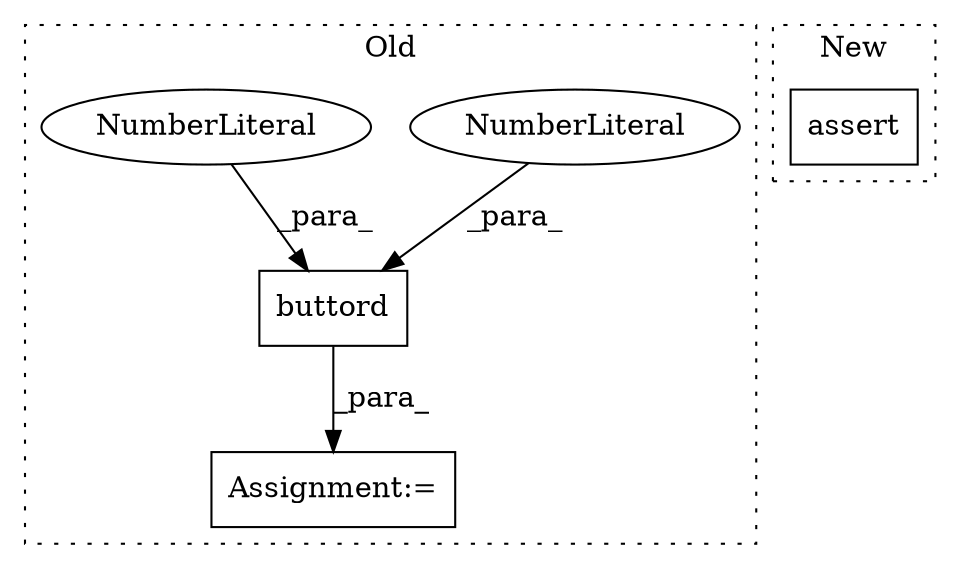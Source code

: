 digraph G {
subgraph cluster0 {
1 [label="buttord" a="32" s="5537,5557" l="8,1" shape="box"];
3 [label="NumberLiteral" a="34" s="5549" l="3" shape="ellipse"];
4 [label="NumberLiteral" a="34" s="5555" l="2" shape="ellipse"];
5 [label="Assignment:=" a="7" s="5535" l="2" shape="box"];
label = "Old";
style="dotted";
}
subgraph cluster1 {
2 [label="assert" a="32" s="5956,6000" l="18,1" shape="box"];
label = "New";
style="dotted";
}
1 -> 5 [label="_para_"];
3 -> 1 [label="_para_"];
4 -> 1 [label="_para_"];
}